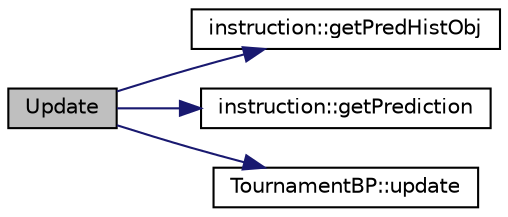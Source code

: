 digraph G
{
  edge [fontname="Helvetica",fontsize="10",labelfontname="Helvetica",labelfontsize="10"];
  node [fontname="Helvetica",fontsize="10",shape=record];
  rankdir=LR;
  Node1 [label="Update",height=0.2,width=0.4,color="black", fillcolor="grey75", style="filled" fontcolor="black"];
  Node1 -> Node2 [color="midnightblue",fontsize="10",style="solid",fontname="Helvetica"];
  Node2 [label="instruction::getPredHistObj",height=0.2,width=0.4,color="black", fillcolor="white", style="filled",URL="$classinstruction.html#ab78ac4674a2ff497fe482cbbac926ca9"];
  Node1 -> Node3 [color="midnightblue",fontsize="10",style="solid",fontname="Helvetica"];
  Node3 [label="instruction::getPrediction",height=0.2,width=0.4,color="black", fillcolor="white", style="filled",URL="$classinstruction.html#a02c4c1da37bc53bbe65fb85ccfd3ee52"];
  Node1 -> Node4 [color="midnightblue",fontsize="10",style="solid",fontname="Helvetica"];
  Node4 [label="TournamentBP::update",height=0.2,width=0.4,color="black", fillcolor="white", style="filled",URL="$classTournamentBP.html#a3c4515cdaf3778811b03b74bf381a3f8"];
}
